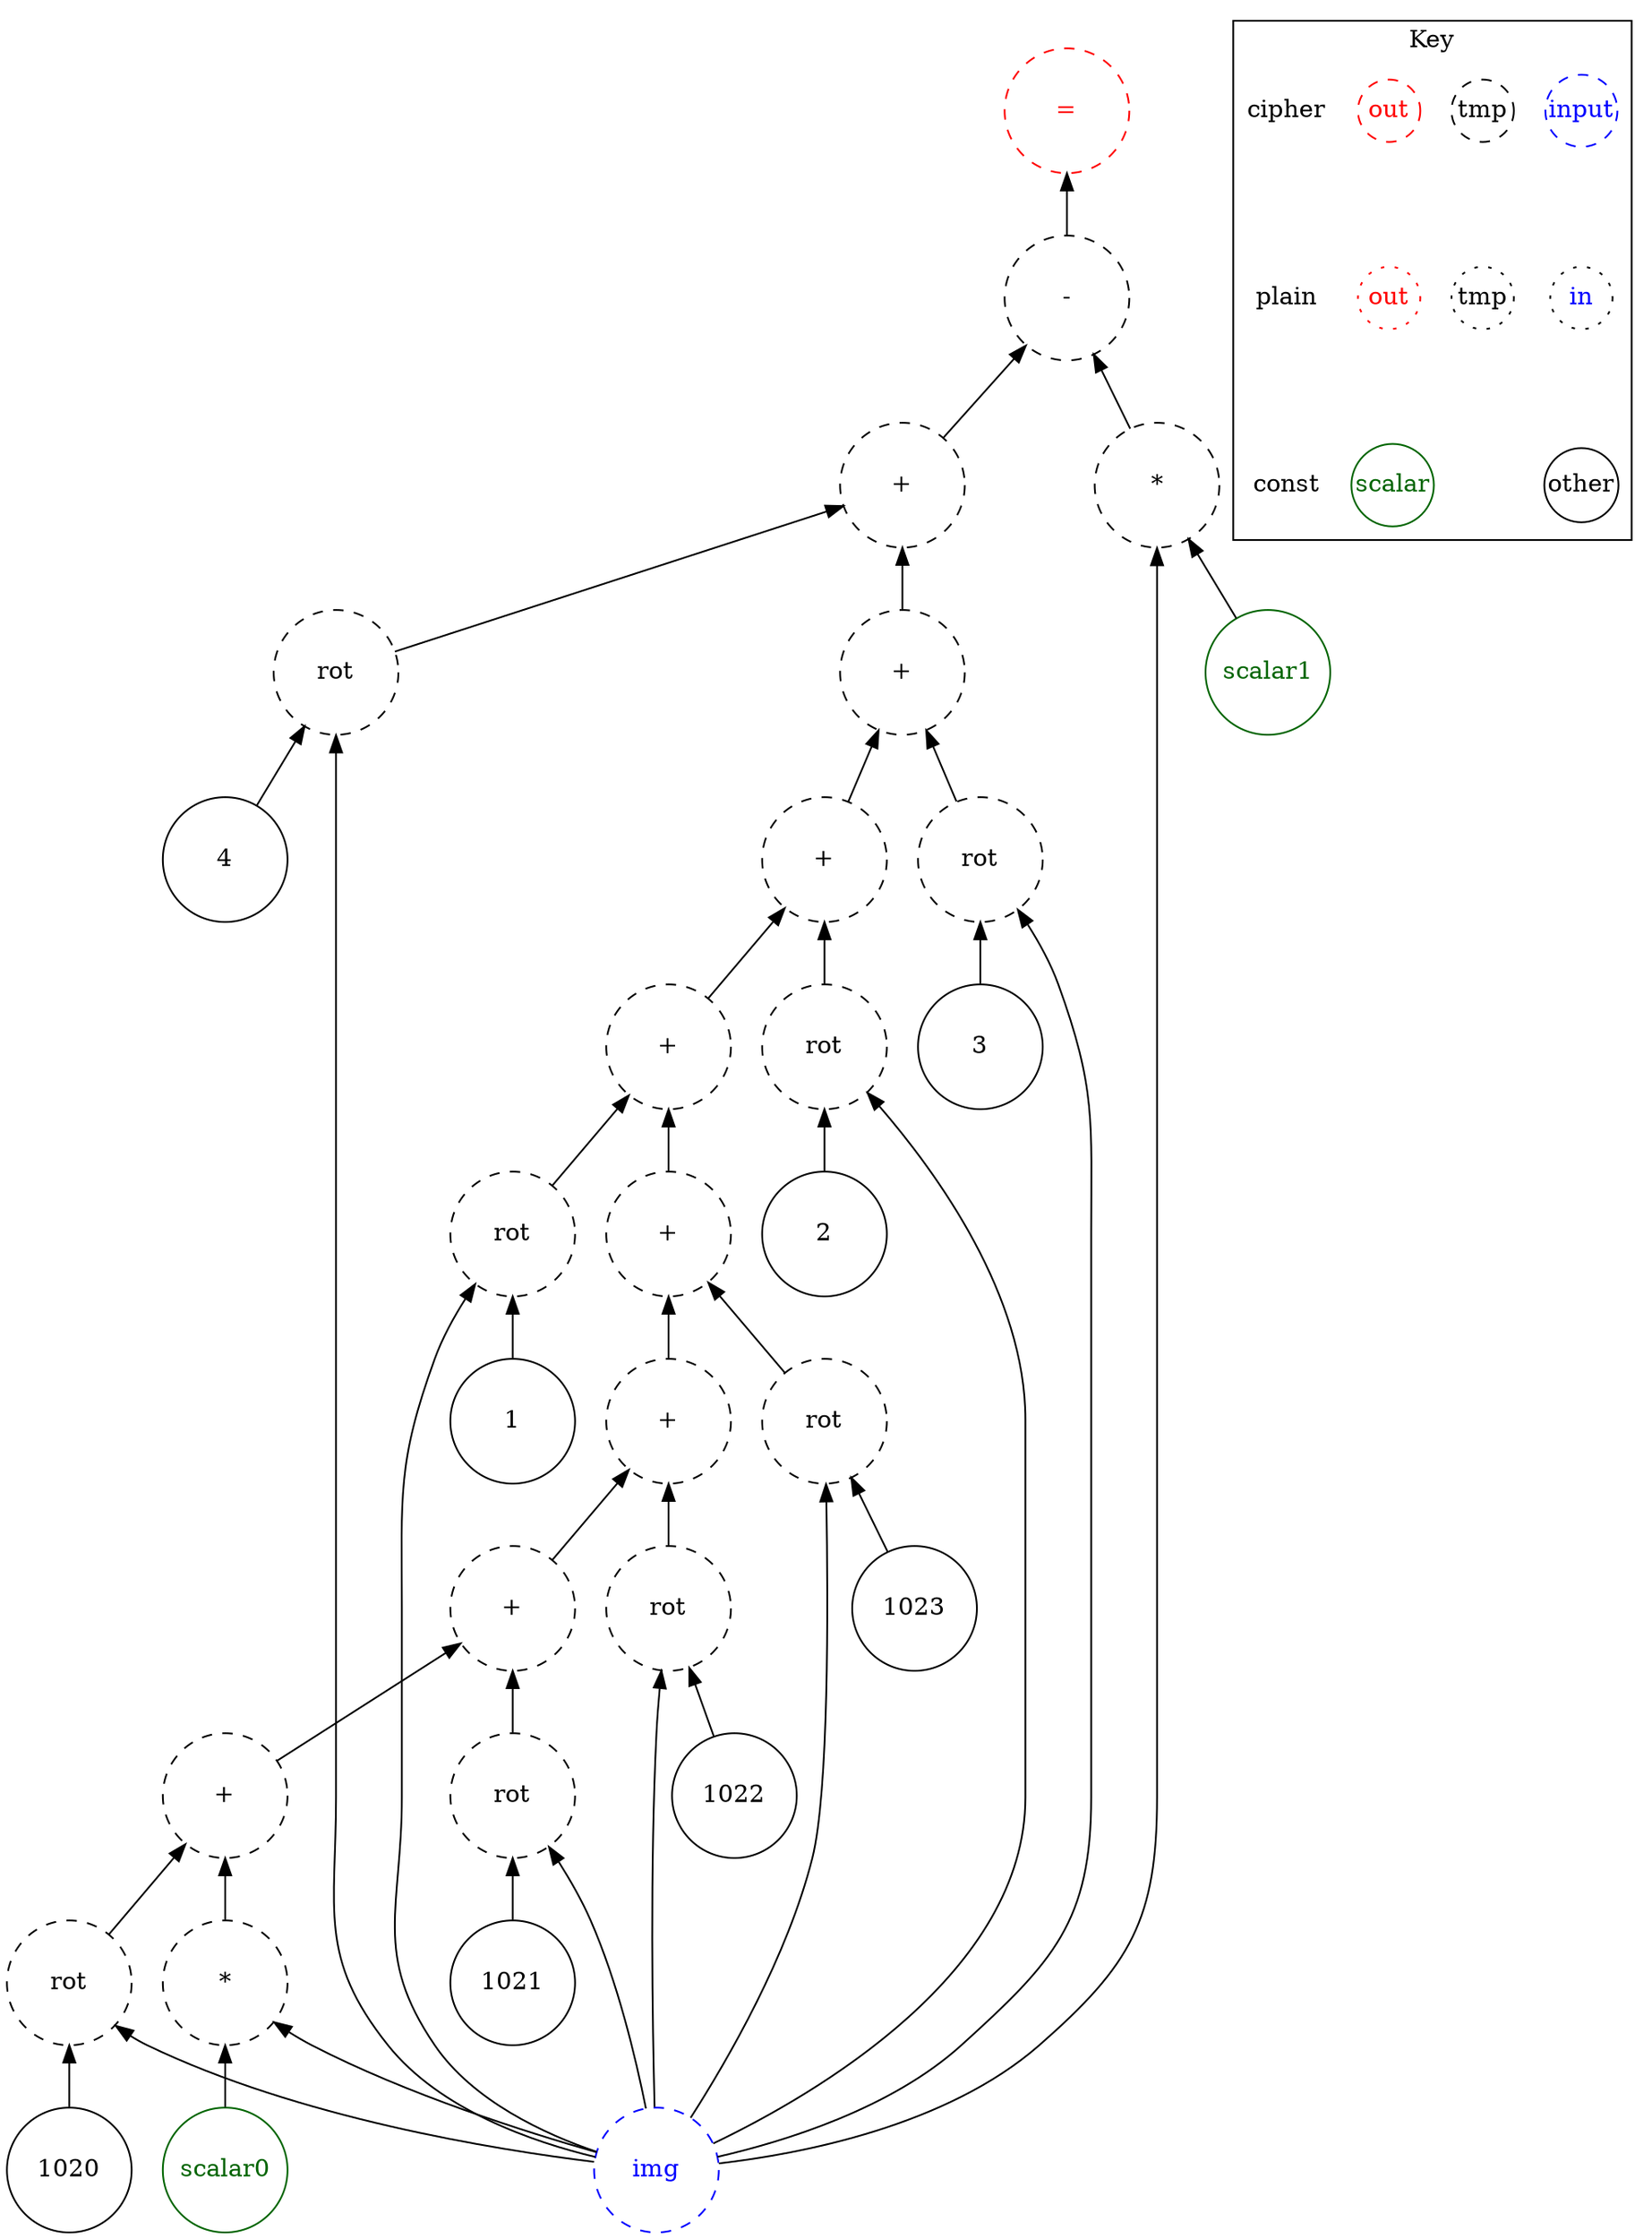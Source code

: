 digraph "sharpening_filter" {
node [shape=circle width=1 margin=0]
edge [dir=back]
4 [label="4" style=solid]
ciphertext0 [label="img" style=dashed color=blue fontcolor=blue]
ciphertext9 [label="rot" style=dashed]
ciphertext9 -> ciphertext0
ciphertext9 -> 4
3 [label="3" style=solid]
ciphertext8 [label="rot" style=dashed]
ciphertext8 -> ciphertext0
ciphertext8 -> 3
2 [label="2" style=solid]
ciphertext7 [label="rot" style=dashed]
ciphertext7 -> ciphertext0
ciphertext7 -> 2
1 [label="1" style=solid]
ciphertext6 [label="rot" style=dashed]
ciphertext6 -> ciphertext0
ciphertext6 -> 1
1023 [label="1023" style=solid]
ciphertext5 [label="rot" style=dashed]
ciphertext5 -> ciphertext0
ciphertext5 -> 1023
1022 [label="1022" style=solid]
ciphertext4 [label="rot" style=dashed]
ciphertext4 -> ciphertext0
ciphertext4 -> 1022
1021 [label="1021" style=solid]
ciphertext3 [label="rot" style=dashed]
ciphertext3 -> ciphertext0
ciphertext3 -> 1021
1020 [label="1020" style=solid]
ciphertext2 [label="rot" style=dashed]
ciphertext2 -> ciphertext0
ciphertext2 -> 1020
scalar0 [label="scalar0" style=solid color=darkgreen fontcolor=darkgreen]
ciphertext1 [label="*" style=dashed]
ciphertext1 -> ciphertext0
ciphertext1 -> scalar0
ciphertext13 [label="+" style=dashed]
ciphertext13 -> ciphertext1
ciphertext13 -> ciphertext2
ciphertext14 [label="+" style=dashed]
ciphertext14 -> ciphertext13
ciphertext14 -> ciphertext3
ciphertext15 [label="+" style=dashed]
ciphertext15 -> ciphertext14
ciphertext15 -> ciphertext4
ciphertext16 [label="+" style=dashed]
ciphertext16 -> ciphertext15
ciphertext16 -> ciphertext5
ciphertext17 [label="+" style=dashed]
ciphertext17 -> ciphertext16
ciphertext17 -> ciphertext6
ciphertext18 [label="+" style=dashed]
ciphertext18 -> ciphertext17
ciphertext18 -> ciphertext7
ciphertext19 [label="+" style=dashed]
ciphertext19 -> ciphertext18
ciphertext19 -> ciphertext8
ciphertext20 [label="+" style=dashed]
ciphertext20 -> ciphertext19
ciphertext20 -> ciphertext9
scalar1 [label="scalar1" style=solid color=darkgreen fontcolor=darkgreen]
ciphertext12 [label="*" style=dashed]
ciphertext12 -> ciphertext0
ciphertext12 -> scalar1
ciphertext21 [label="-" style=dashed]
ciphertext21 -> ciphertext12
ciphertext21 -> ciphertext20
ciphertext22 [label="=" style=dashed color=red fontcolor=red]
ciphertext22 -> ciphertext21
subgraph cluster_key {
    graph[label="Key"]
    node [width=0.5]
    edge [dir=forward style=invis]
    in_cipher [label=input color=blue fontcolor=blue style=dashed]
    tmp_cipher [label=tmp color=black fontcolor=black style=dashed]
    out_cipher [label=out color=red fontcolor=red style=dashed]
    cipher [shape=plain]

    in_plain [label=in icolor=blue fontcolor=blue style=dotted]
    tmp_plain [label=tmp color=black fontcolor=black style=dotted]
    out_plain [label=out color=red fontcolor=red style=dotted]
    plain [shape=plain]
    
    other [color=black fontcolor=black style=solid]
    scalar [color=darkgreen fontcolor=darkgreen style=solid]
    const[shape=plain]
    
    cipher -> plain
    plain -> const
    out_cipher -> out_plain
    in_cipher -> in_plain
    tmp_cipher -> tmp_plain
    in_plain -> other
    out_plain -> scalar
}
}
